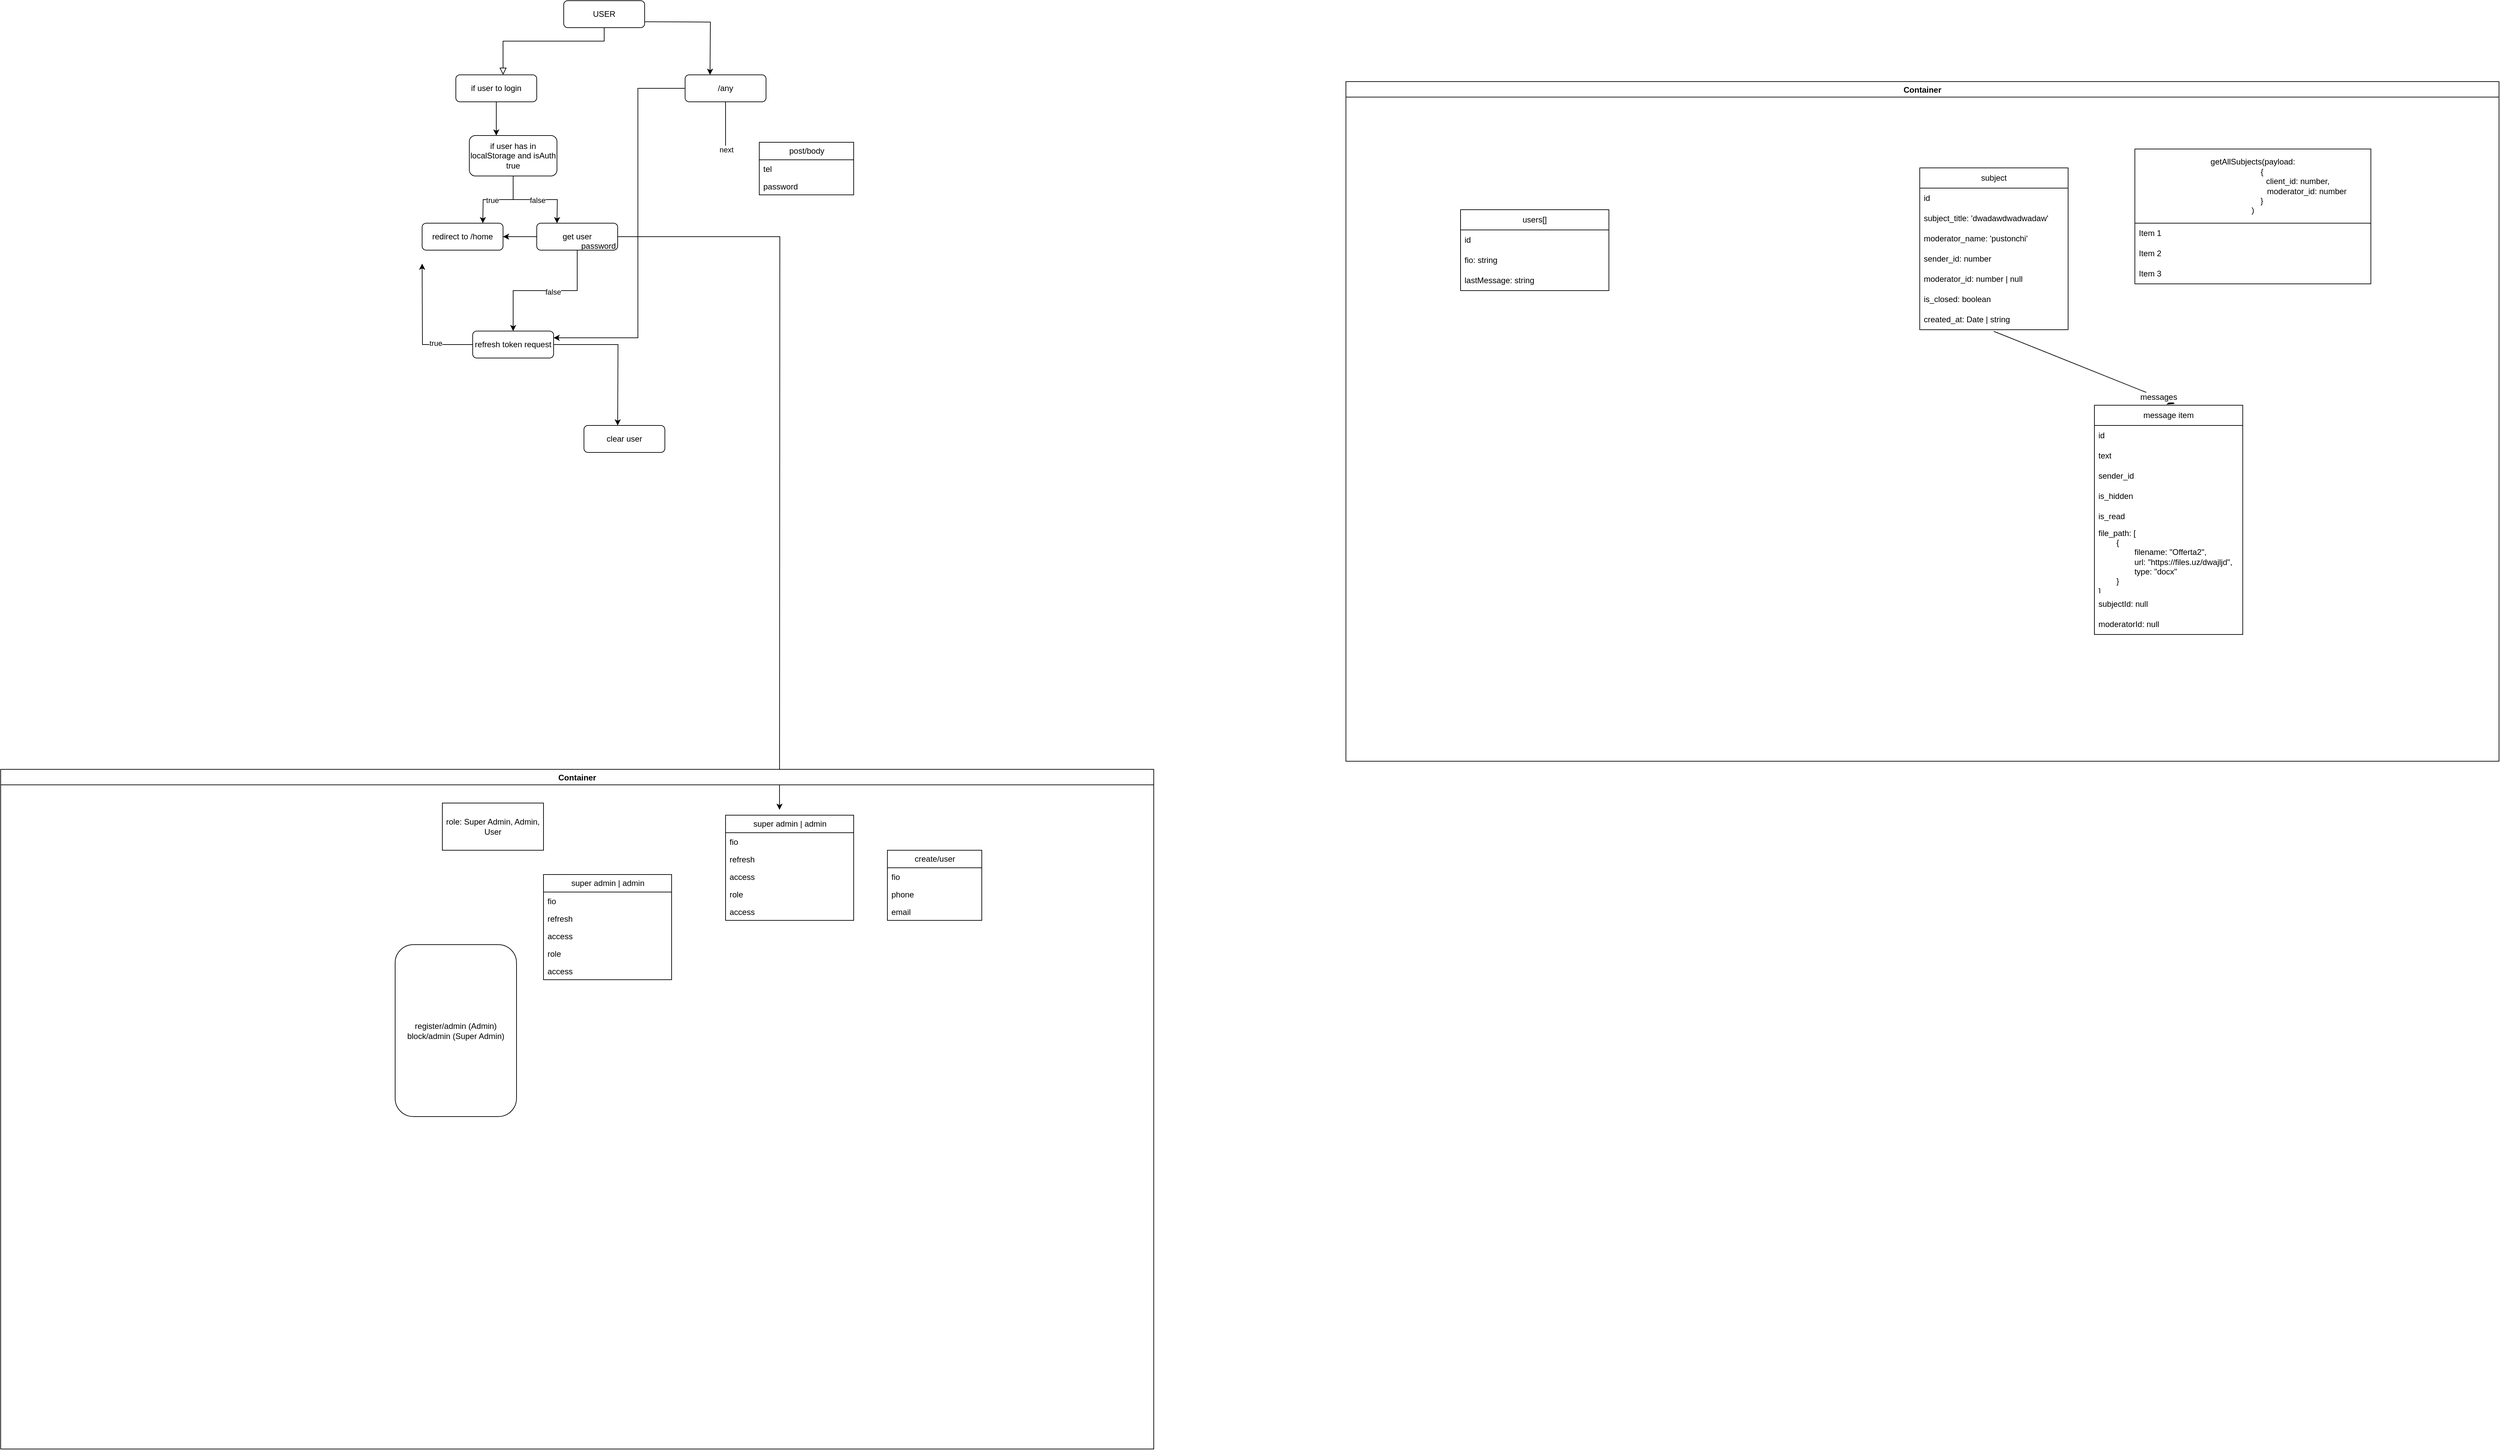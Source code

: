 <mxfile version="24.8.3">
  <diagram id="C5RBs43oDa-KdzZeNtuy" name="Page-1">
    <mxGraphModel dx="1696" dy="482" grid="1" gridSize="10" guides="1" tooltips="1" connect="1" arrows="1" fold="1" page="1" pageScale="1" pageWidth="827" pageHeight="1169" math="0" shadow="0">
      <root>
        <mxCell id="WIyWlLk6GJQsqaUBKTNV-0" />
        <mxCell id="WIyWlLk6GJQsqaUBKTNV-1" parent="WIyWlLk6GJQsqaUBKTNV-0" />
        <mxCell id="WIyWlLk6GJQsqaUBKTNV-2" value="" style="rounded=0;html=1;jettySize=auto;orthogonalLoop=1;fontSize=11;endArrow=block;endFill=0;endSize=8;strokeWidth=1;shadow=0;labelBackgroundColor=none;edgeStyle=orthogonalEdgeStyle;" parent="WIyWlLk6GJQsqaUBKTNV-1" source="WIyWlLk6GJQsqaUBKTNV-3" edge="1">
          <mxGeometry relative="1" as="geometry">
            <mxPoint x="220.034" y="170.028" as="targetPoint" />
            <Array as="points">
              <mxPoint x="370" y="120" />
              <mxPoint x="220" y="120" />
            </Array>
          </mxGeometry>
        </mxCell>
        <mxCell id="WIyWlLk6GJQsqaUBKTNV-3" value="USER" style="rounded=1;whiteSpace=wrap;html=1;fontSize=12;glass=0;strokeWidth=1;shadow=0;" parent="WIyWlLk6GJQsqaUBKTNV-1" vertex="1">
          <mxGeometry x="310" y="60" width="120" height="40" as="geometry" />
        </mxCell>
        <mxCell id="ClYKkSY9pDf3rZuGsKY9-26" style="edgeStyle=orthogonalEdgeStyle;rounded=0;orthogonalLoop=1;jettySize=auto;html=1;" parent="WIyWlLk6GJQsqaUBKTNV-1" source="WIyWlLk6GJQsqaUBKTNV-7" edge="1">
          <mxGeometry relative="1" as="geometry">
            <mxPoint x="550.0" y="290" as="targetPoint" />
          </mxGeometry>
        </mxCell>
        <mxCell id="ClYKkSY9pDf3rZuGsKY9-27" value="next&lt;div&gt;&lt;br&gt;&lt;/div&gt;" style="edgeLabel;html=1;align=center;verticalAlign=middle;resizable=0;points=[];" parent="ClYKkSY9pDf3rZuGsKY9-26" vertex="1" connectable="0">
          <mxGeometry x="0.952" y="1" relative="1" as="geometry">
            <mxPoint as="offset" />
          </mxGeometry>
        </mxCell>
        <mxCell id="ClYKkSY9pDf3rZuGsKY9-28" style="edgeStyle=orthogonalEdgeStyle;rounded=0;orthogonalLoop=1;jettySize=auto;html=1;entryX=1;entryY=0.25;entryDx=0;entryDy=0;" parent="WIyWlLk6GJQsqaUBKTNV-1" source="WIyWlLk6GJQsqaUBKTNV-7" target="ClYKkSY9pDf3rZuGsKY9-13" edge="1">
          <mxGeometry relative="1" as="geometry">
            <Array as="points">
              <mxPoint x="420" y="190" />
              <mxPoint x="420" y="560" />
            </Array>
          </mxGeometry>
        </mxCell>
        <mxCell id="WIyWlLk6GJQsqaUBKTNV-7" value="/any" style="rounded=1;whiteSpace=wrap;html=1;fontSize=12;glass=0;strokeWidth=1;shadow=0;" parent="WIyWlLk6GJQsqaUBKTNV-1" vertex="1">
          <mxGeometry x="490" y="170" width="120" height="40" as="geometry" />
        </mxCell>
        <mxCell id="ClYKkSY9pDf3rZuGsKY9-0" style="edgeStyle=orthogonalEdgeStyle;rounded=0;orthogonalLoop=1;jettySize=auto;html=1;entryX=0.308;entryY=-0.03;entryDx=0;entryDy=0;entryPerimeter=0;" parent="WIyWlLk6GJQsqaUBKTNV-1" edge="1">
          <mxGeometry relative="1" as="geometry">
            <mxPoint x="430.0" y="91.2" as="sourcePoint" />
            <mxPoint x="526.96" y="170.0" as="targetPoint" />
          </mxGeometry>
        </mxCell>
        <mxCell id="ClYKkSY9pDf3rZuGsKY9-3" style="edgeStyle=orthogonalEdgeStyle;rounded=0;orthogonalLoop=1;jettySize=auto;html=1;" parent="WIyWlLk6GJQsqaUBKTNV-1" source="ClYKkSY9pDf3rZuGsKY9-1" edge="1">
          <mxGeometry relative="1" as="geometry">
            <mxPoint x="210" y="260" as="targetPoint" />
          </mxGeometry>
        </mxCell>
        <mxCell id="ClYKkSY9pDf3rZuGsKY9-1" value="if user to login" style="rounded=1;whiteSpace=wrap;html=1;fontSize=12;glass=0;strokeWidth=1;shadow=0;" parent="WIyWlLk6GJQsqaUBKTNV-1" vertex="1">
          <mxGeometry x="150" y="170" width="120" height="40" as="geometry" />
        </mxCell>
        <mxCell id="ClYKkSY9pDf3rZuGsKY9-4" style="edgeStyle=orthogonalEdgeStyle;rounded=0;orthogonalLoop=1;jettySize=auto;html=1;" parent="WIyWlLk6GJQsqaUBKTNV-1" source="ClYKkSY9pDf3rZuGsKY9-2" edge="1">
          <mxGeometry relative="1" as="geometry">
            <mxPoint x="190" y="390" as="targetPoint" />
          </mxGeometry>
        </mxCell>
        <mxCell id="ClYKkSY9pDf3rZuGsKY9-8" value="true" style="edgeLabel;html=1;align=center;verticalAlign=middle;resizable=0;points=[];" parent="ClYKkSY9pDf3rZuGsKY9-4" vertex="1" connectable="0">
          <mxGeometry x="0.153" y="1" relative="1" as="geometry">
            <mxPoint as="offset" />
          </mxGeometry>
        </mxCell>
        <mxCell id="ClYKkSY9pDf3rZuGsKY9-5" style="edgeStyle=orthogonalEdgeStyle;rounded=0;orthogonalLoop=1;jettySize=auto;html=1;" parent="WIyWlLk6GJQsqaUBKTNV-1" source="ClYKkSY9pDf3rZuGsKY9-2" edge="1">
          <mxGeometry relative="1" as="geometry">
            <mxPoint x="300" y="390" as="targetPoint" />
          </mxGeometry>
        </mxCell>
        <mxCell id="ClYKkSY9pDf3rZuGsKY9-10" value="false" style="edgeLabel;html=1;align=center;verticalAlign=middle;resizable=0;points=[];" parent="ClYKkSY9pDf3rZuGsKY9-5" vertex="1" connectable="0">
          <mxGeometry x="0.045" y="-1" relative="1" as="geometry">
            <mxPoint as="offset" />
          </mxGeometry>
        </mxCell>
        <mxCell id="ClYKkSY9pDf3rZuGsKY9-2" value="if user has in localStorage and isAuth true" style="rounded=1;whiteSpace=wrap;html=1;fontSize=12;glass=0;strokeWidth=1;shadow=0;" parent="WIyWlLk6GJQsqaUBKTNV-1" vertex="1">
          <mxGeometry x="170" y="260" width="130" height="60" as="geometry" />
        </mxCell>
        <mxCell id="ClYKkSY9pDf3rZuGsKY9-6" value="redirect to /home" style="rounded=1;whiteSpace=wrap;html=1;fontSize=12;glass=0;strokeWidth=1;shadow=0;" parent="WIyWlLk6GJQsqaUBKTNV-1" vertex="1">
          <mxGeometry x="100" y="390" width="120" height="40" as="geometry" />
        </mxCell>
        <mxCell id="ClYKkSY9pDf3rZuGsKY9-16" style="edgeStyle=orthogonalEdgeStyle;rounded=0;orthogonalLoop=1;jettySize=auto;html=1;entryX=0.5;entryY=0;entryDx=0;entryDy=0;" parent="WIyWlLk6GJQsqaUBKTNV-1" source="ClYKkSY9pDf3rZuGsKY9-7" target="ClYKkSY9pDf3rZuGsKY9-13" edge="1">
          <mxGeometry relative="1" as="geometry" />
        </mxCell>
        <mxCell id="ClYKkSY9pDf3rZuGsKY9-19" value="false" style="edgeLabel;html=1;align=center;verticalAlign=middle;resizable=0;points=[];" parent="ClYKkSY9pDf3rZuGsKY9-16" vertex="1" connectable="0">
          <mxGeometry x="-0.104" y="2" relative="1" as="geometry">
            <mxPoint as="offset" />
          </mxGeometry>
        </mxCell>
        <mxCell id="ClYKkSY9pDf3rZuGsKY9-18" style="edgeStyle=orthogonalEdgeStyle;rounded=0;orthogonalLoop=1;jettySize=auto;html=1;entryX=1;entryY=0.5;entryDx=0;entryDy=0;" parent="WIyWlLk6GJQsqaUBKTNV-1" source="ClYKkSY9pDf3rZuGsKY9-7" target="ClYKkSY9pDf3rZuGsKY9-6" edge="1">
          <mxGeometry relative="1" as="geometry" />
        </mxCell>
        <mxCell id="7piQh5e0bepm_Wv78LUj-3" style="edgeStyle=orthogonalEdgeStyle;rounded=0;orthogonalLoop=1;jettySize=auto;html=1;" parent="WIyWlLk6GJQsqaUBKTNV-1" source="ClYKkSY9pDf3rZuGsKY9-7" edge="1">
          <mxGeometry relative="1" as="geometry">
            <mxPoint x="630" y="1260" as="targetPoint" />
          </mxGeometry>
        </mxCell>
        <mxCell id="ClYKkSY9pDf3rZuGsKY9-7" value="get user" style="rounded=1;whiteSpace=wrap;html=1;fontSize=12;glass=0;strokeWidth=1;shadow=0;" parent="WIyWlLk6GJQsqaUBKTNV-1" vertex="1">
          <mxGeometry x="270" y="390" width="120" height="40" as="geometry" />
        </mxCell>
        <mxCell id="ClYKkSY9pDf3rZuGsKY9-20" style="edgeStyle=orthogonalEdgeStyle;rounded=0;orthogonalLoop=1;jettySize=auto;html=1;" parent="WIyWlLk6GJQsqaUBKTNV-1" source="ClYKkSY9pDf3rZuGsKY9-13" edge="1">
          <mxGeometry relative="1" as="geometry">
            <mxPoint x="100" y="450" as="targetPoint" />
          </mxGeometry>
        </mxCell>
        <mxCell id="ClYKkSY9pDf3rZuGsKY9-21" value="true" style="edgeLabel;html=1;align=center;verticalAlign=middle;resizable=0;points=[];" parent="ClYKkSY9pDf3rZuGsKY9-20" vertex="1" connectable="0">
          <mxGeometry x="-0.434" y="-2" relative="1" as="geometry">
            <mxPoint as="offset" />
          </mxGeometry>
        </mxCell>
        <mxCell id="ClYKkSY9pDf3rZuGsKY9-22" style="edgeStyle=orthogonalEdgeStyle;rounded=0;orthogonalLoop=1;jettySize=auto;html=1;" parent="WIyWlLk6GJQsqaUBKTNV-1" source="ClYKkSY9pDf3rZuGsKY9-13" edge="1">
          <mxGeometry relative="1" as="geometry">
            <mxPoint x="390" y="690" as="targetPoint" />
          </mxGeometry>
        </mxCell>
        <mxCell id="ClYKkSY9pDf3rZuGsKY9-13" value="refresh token request" style="rounded=1;whiteSpace=wrap;html=1;fontSize=12;glass=0;strokeWidth=1;shadow=0;" parent="WIyWlLk6GJQsqaUBKTNV-1" vertex="1">
          <mxGeometry x="175" y="550" width="120" height="40" as="geometry" />
        </mxCell>
        <mxCell id="ClYKkSY9pDf3rZuGsKY9-23" style="edgeStyle=orthogonalEdgeStyle;rounded=0;orthogonalLoop=1;jettySize=auto;html=1;exitX=0.5;exitY=1;exitDx=0;exitDy=0;" parent="WIyWlLk6GJQsqaUBKTNV-1" source="WIyWlLk6GJQsqaUBKTNV-7" target="WIyWlLk6GJQsqaUBKTNV-7" edge="1">
          <mxGeometry relative="1" as="geometry" />
        </mxCell>
        <mxCell id="ClYKkSY9pDf3rZuGsKY9-24" style="edgeStyle=orthogonalEdgeStyle;rounded=0;orthogonalLoop=1;jettySize=auto;html=1;exitX=0.5;exitY=1;exitDx=0;exitDy=0;" parent="WIyWlLk6GJQsqaUBKTNV-1" edge="1">
          <mxGeometry relative="1" as="geometry">
            <mxPoint x="560" y="220" as="sourcePoint" />
            <mxPoint x="560" y="220" as="targetPoint" />
          </mxGeometry>
        </mxCell>
        <mxCell id="ClYKkSY9pDf3rZuGsKY9-25" value="clear user" style="rounded=1;whiteSpace=wrap;html=1;fontSize=12;glass=0;strokeWidth=1;shadow=0;" parent="WIyWlLk6GJQsqaUBKTNV-1" vertex="1">
          <mxGeometry x="340" y="690" width="120" height="40" as="geometry" />
        </mxCell>
        <mxCell id="7piQh5e0bepm_Wv78LUj-9" value="post/body" style="swimlane;fontStyle=0;childLayout=stackLayout;horizontal=1;startSize=26;fillColor=none;horizontalStack=0;resizeParent=1;resizeParentMax=0;resizeLast=0;collapsible=1;marginBottom=0;html=1;" parent="WIyWlLk6GJQsqaUBKTNV-1" vertex="1">
          <mxGeometry x="600" y="270" width="140" height="78" as="geometry" />
        </mxCell>
        <mxCell id="7piQh5e0bepm_Wv78LUj-10" value="tel" style="text;strokeColor=none;fillColor=none;align=left;verticalAlign=top;spacingLeft=4;spacingRight=4;overflow=hidden;rotatable=0;points=[[0,0.5],[1,0.5]];portConstraint=eastwest;whiteSpace=wrap;html=1;" parent="7piQh5e0bepm_Wv78LUj-9" vertex="1">
          <mxGeometry y="26" width="140" height="26" as="geometry" />
        </mxCell>
        <mxCell id="7piQh5e0bepm_Wv78LUj-11" value="password" style="text;strokeColor=none;fillColor=none;align=left;verticalAlign=top;spacingLeft=4;spacingRight=4;overflow=hidden;rotatable=0;points=[[0,0.5],[1,0.5]];portConstraint=eastwest;whiteSpace=wrap;html=1;" parent="7piQh5e0bepm_Wv78LUj-9" vertex="1">
          <mxGeometry y="52" width="140" height="26" as="geometry" />
        </mxCell>
        <mxCell id="7piQh5e0bepm_Wv78LUj-24" value="Container" style="swimlane;" parent="WIyWlLk6GJQsqaUBKTNV-1" vertex="1">
          <mxGeometry x="1470" y="180" width="1710" height="1008" as="geometry" />
        </mxCell>
        <mxCell id="s_sK6IW2k5w0CDGuyzv--9" value="subject" style="swimlane;fontStyle=0;childLayout=stackLayout;horizontal=1;startSize=30;horizontalStack=0;resizeParent=1;resizeParentMax=0;resizeLast=0;collapsible=1;marginBottom=0;whiteSpace=wrap;html=1;" vertex="1" parent="7piQh5e0bepm_Wv78LUj-24">
          <mxGeometry x="851" y="128" width="220" height="240" as="geometry" />
        </mxCell>
        <mxCell id="s_sK6IW2k5w0CDGuyzv--10" value="id" style="text;strokeColor=none;fillColor=none;align=left;verticalAlign=middle;spacingLeft=4;spacingRight=4;overflow=hidden;points=[[0,0.5],[1,0.5]];portConstraint=eastwest;rotatable=0;whiteSpace=wrap;html=1;" vertex="1" parent="s_sK6IW2k5w0CDGuyzv--9">
          <mxGeometry y="30" width="220" height="30" as="geometry" />
        </mxCell>
        <mxCell id="s_sK6IW2k5w0CDGuyzv--11" value="subject_title: &#39;dwadawdwadwadaw&#39;" style="text;strokeColor=none;fillColor=none;align=left;verticalAlign=middle;spacingLeft=4;spacingRight=4;overflow=hidden;points=[[0,0.5],[1,0.5]];portConstraint=eastwest;rotatable=0;whiteSpace=wrap;html=1;" vertex="1" parent="s_sK6IW2k5w0CDGuyzv--9">
          <mxGeometry y="60" width="220" height="30" as="geometry" />
        </mxCell>
        <mxCell id="s_sK6IW2k5w0CDGuyzv--68" value="moderator_name: &#39;pustonchi&#39;" style="text;strokeColor=none;fillColor=none;align=left;verticalAlign=middle;spacingLeft=4;spacingRight=4;overflow=hidden;points=[[0,0.5],[1,0.5]];portConstraint=eastwest;rotatable=0;whiteSpace=wrap;html=1;" vertex="1" parent="s_sK6IW2k5w0CDGuyzv--9">
          <mxGeometry y="90" width="220" height="30" as="geometry" />
        </mxCell>
        <mxCell id="s_sK6IW2k5w0CDGuyzv--12" value="sender_id: number" style="text;strokeColor=none;fillColor=none;align=left;verticalAlign=middle;spacingLeft=4;spacingRight=4;overflow=hidden;points=[[0,0.5],[1,0.5]];portConstraint=eastwest;rotatable=0;whiteSpace=wrap;html=1;" vertex="1" parent="s_sK6IW2k5w0CDGuyzv--9">
          <mxGeometry y="120" width="220" height="30" as="geometry" />
        </mxCell>
        <mxCell id="s_sK6IW2k5w0CDGuyzv--14" value="moderator_id: number | null" style="text;strokeColor=none;fillColor=none;align=left;verticalAlign=middle;spacingLeft=4;spacingRight=4;overflow=hidden;points=[[0,0.5],[1,0.5]];portConstraint=eastwest;rotatable=0;whiteSpace=wrap;html=1;" vertex="1" parent="s_sK6IW2k5w0CDGuyzv--9">
          <mxGeometry y="150" width="220" height="30" as="geometry" />
        </mxCell>
        <mxCell id="s_sK6IW2k5w0CDGuyzv--16" value="is_closed: boolean" style="text;strokeColor=none;fillColor=none;align=left;verticalAlign=middle;spacingLeft=4;spacingRight=4;overflow=hidden;points=[[0,0.5],[1,0.5]];portConstraint=eastwest;rotatable=0;whiteSpace=wrap;html=1;" vertex="1" parent="s_sK6IW2k5w0CDGuyzv--9">
          <mxGeometry y="180" width="220" height="30" as="geometry" />
        </mxCell>
        <mxCell id="s_sK6IW2k5w0CDGuyzv--17" value="created_at: Date | string" style="text;strokeColor=none;fillColor=none;align=left;verticalAlign=middle;spacingLeft=4;spacingRight=4;overflow=hidden;points=[[0,0.5],[1,0.5]];portConstraint=eastwest;rotatable=0;whiteSpace=wrap;html=1;" vertex="1" parent="s_sK6IW2k5w0CDGuyzv--9">
          <mxGeometry y="210" width="220" height="30" as="geometry" />
        </mxCell>
        <mxCell id="s_sK6IW2k5w0CDGuyzv--19" value="users[]" style="swimlane;fontStyle=0;childLayout=stackLayout;horizontal=1;startSize=30;horizontalStack=0;resizeParent=1;resizeParentMax=0;resizeLast=0;collapsible=1;marginBottom=0;whiteSpace=wrap;html=1;" vertex="1" parent="7piQh5e0bepm_Wv78LUj-24">
          <mxGeometry x="170" y="190" width="220" height="120" as="geometry" />
        </mxCell>
        <mxCell id="s_sK6IW2k5w0CDGuyzv--20" value="id" style="text;strokeColor=none;fillColor=none;align=left;verticalAlign=middle;spacingLeft=4;spacingRight=4;overflow=hidden;points=[[0,0.5],[1,0.5]];portConstraint=eastwest;rotatable=0;whiteSpace=wrap;html=1;" vertex="1" parent="s_sK6IW2k5w0CDGuyzv--19">
          <mxGeometry y="30" width="220" height="30" as="geometry" />
        </mxCell>
        <mxCell id="s_sK6IW2k5w0CDGuyzv--21" value="fio: string" style="text;strokeColor=none;fillColor=none;align=left;verticalAlign=middle;spacingLeft=4;spacingRight=4;overflow=hidden;points=[[0,0.5],[1,0.5]];portConstraint=eastwest;rotatable=0;whiteSpace=wrap;html=1;" vertex="1" parent="s_sK6IW2k5w0CDGuyzv--19">
          <mxGeometry y="60" width="220" height="30" as="geometry" />
        </mxCell>
        <mxCell id="s_sK6IW2k5w0CDGuyzv--22" value="lastMessage: string" style="text;strokeColor=none;fillColor=none;align=left;verticalAlign=middle;spacingLeft=4;spacingRight=4;overflow=hidden;points=[[0,0.5],[1,0.5]];portConstraint=eastwest;rotatable=0;whiteSpace=wrap;html=1;" vertex="1" parent="s_sK6IW2k5w0CDGuyzv--19">
          <mxGeometry y="90" width="220" height="30" as="geometry" />
        </mxCell>
        <mxCell id="s_sK6IW2k5w0CDGuyzv--1" value="message item" style="swimlane;fontStyle=0;childLayout=stackLayout;horizontal=1;startSize=30;horizontalStack=0;resizeParent=1;resizeParentMax=0;resizeLast=0;collapsible=1;marginBottom=0;whiteSpace=wrap;html=1;" vertex="1" parent="7piQh5e0bepm_Wv78LUj-24">
          <mxGeometry x="1110" y="480" width="220" height="340" as="geometry" />
        </mxCell>
        <mxCell id="s_sK6IW2k5w0CDGuyzv--2" value="id" style="text;strokeColor=none;fillColor=none;align=left;verticalAlign=middle;spacingLeft=4;spacingRight=4;overflow=hidden;points=[[0,0.5],[1,0.5]];portConstraint=eastwest;rotatable=0;whiteSpace=wrap;html=1;" vertex="1" parent="s_sK6IW2k5w0CDGuyzv--1">
          <mxGeometry y="30" width="220" height="30" as="geometry" />
        </mxCell>
        <mxCell id="s_sK6IW2k5w0CDGuyzv--3" value="text" style="text;strokeColor=none;fillColor=none;align=left;verticalAlign=middle;spacingLeft=4;spacingRight=4;overflow=hidden;points=[[0,0.5],[1,0.5]];portConstraint=eastwest;rotatable=0;whiteSpace=wrap;html=1;" vertex="1" parent="s_sK6IW2k5w0CDGuyzv--1">
          <mxGeometry y="60" width="220" height="30" as="geometry" />
        </mxCell>
        <mxCell id="s_sK6IW2k5w0CDGuyzv--5" value="sender_id" style="text;strokeColor=none;fillColor=none;align=left;verticalAlign=middle;spacingLeft=4;spacingRight=4;overflow=hidden;points=[[0,0.5],[1,0.5]];portConstraint=eastwest;rotatable=0;whiteSpace=wrap;html=1;" vertex="1" parent="s_sK6IW2k5w0CDGuyzv--1">
          <mxGeometry y="90" width="220" height="30" as="geometry" />
        </mxCell>
        <mxCell id="s_sK6IW2k5w0CDGuyzv--6" value="is_hidden" style="text;strokeColor=none;fillColor=none;align=left;verticalAlign=middle;spacingLeft=4;spacingRight=4;overflow=hidden;points=[[0,0.5],[1,0.5]];portConstraint=eastwest;rotatable=0;whiteSpace=wrap;html=1;" vertex="1" parent="s_sK6IW2k5w0CDGuyzv--1">
          <mxGeometry y="120" width="220" height="30" as="geometry" />
        </mxCell>
        <mxCell id="s_sK6IW2k5w0CDGuyzv--7" value="is_read" style="text;strokeColor=none;fillColor=none;align=left;verticalAlign=middle;spacingLeft=4;spacingRight=4;overflow=hidden;points=[[0,0.5],[1,0.5]];portConstraint=eastwest;rotatable=0;whiteSpace=wrap;html=1;" vertex="1" parent="s_sK6IW2k5w0CDGuyzv--1">
          <mxGeometry y="150" width="220" height="30" as="geometry" />
        </mxCell>
        <mxCell id="s_sK6IW2k5w0CDGuyzv--8" value="file_path: [&lt;div&gt;&lt;span style=&quot;white-space: pre;&quot;&gt;&#x9;&lt;/span&gt;{&lt;div&gt;&lt;span style=&quot;white-space: pre;&quot;&gt;&#x9;&lt;span style=&quot;white-space: pre;&quot;&gt;&#x9;&lt;/span&gt;f&lt;/span&gt;ilename: &quot;Offerta2&quot;,&lt;br&gt;&lt;/div&gt;&lt;div&gt;&lt;span style=&quot;white-space: pre;&quot;&gt;&#x9;&lt;/span&gt;&lt;span style=&quot;white-space: pre;&quot;&gt;&#x9;&lt;/span&gt;url: &quot;https://files.uz/dwajljd&quot;,&lt;br&gt;&lt;/div&gt;&lt;div&gt;&lt;span style=&quot;white-space: pre;&quot;&gt;&#x9;&lt;/span&gt;&lt;span style=&quot;white-space: pre;&quot;&gt;&#x9;&lt;/span&gt;type: &quot;docx&quot;&lt;br&gt;&lt;/div&gt;&lt;div&gt;&lt;span style=&quot;white-space: pre;&quot;&gt;&#x9;&lt;/span&gt;}&lt;/div&gt;&lt;div&gt;]&lt;/div&gt;&lt;/div&gt;" style="text;strokeColor=none;fillColor=none;align=left;verticalAlign=middle;spacingLeft=4;spacingRight=4;overflow=hidden;points=[[0,0.5],[1,0.5]];portConstraint=eastwest;rotatable=0;whiteSpace=wrap;html=1;" vertex="1" parent="s_sK6IW2k5w0CDGuyzv--1">
          <mxGeometry y="180" width="220" height="100" as="geometry" />
        </mxCell>
        <mxCell id="s_sK6IW2k5w0CDGuyzv--26" value="subjectId: null" style="text;strokeColor=none;fillColor=none;align=left;verticalAlign=middle;spacingLeft=4;spacingRight=4;overflow=hidden;points=[[0,0.5],[1,0.5]];portConstraint=eastwest;rotatable=0;whiteSpace=wrap;html=1;" vertex="1" parent="s_sK6IW2k5w0CDGuyzv--1">
          <mxGeometry y="280" width="220" height="30" as="geometry" />
        </mxCell>
        <mxCell id="s_sK6IW2k5w0CDGuyzv--27" value="moderatorId: null" style="text;strokeColor=none;fillColor=none;align=left;verticalAlign=middle;spacingLeft=4;spacingRight=4;overflow=hidden;points=[[0,0.5],[1,0.5]];portConstraint=eastwest;rotatable=0;whiteSpace=wrap;html=1;" vertex="1" parent="s_sK6IW2k5w0CDGuyzv--1">
          <mxGeometry y="310" width="220" height="30" as="geometry" />
        </mxCell>
        <mxCell id="s_sK6IW2k5w0CDGuyzv--51" style="edgeStyle=none;curved=1;rounded=0;orthogonalLoop=1;jettySize=auto;html=1;exitX=0.499;exitY=1.079;exitDx=0;exitDy=0;entryX=0.542;entryY=-0.006;entryDx=0;entryDy=0;entryPerimeter=0;fontSize=12;startSize=8;endSize=8;exitPerimeter=0;" edge="1" parent="7piQh5e0bepm_Wv78LUj-24" source="s_sK6IW2k5w0CDGuyzv--17" target="s_sK6IW2k5w0CDGuyzv--1">
          <mxGeometry relative="1" as="geometry" />
        </mxCell>
        <mxCell id="s_sK6IW2k5w0CDGuyzv--52" value="messages" style="edgeLabel;html=1;align=center;verticalAlign=middle;resizable=0;points=[];fontSize=12;" vertex="1" connectable="0" parent="s_sK6IW2k5w0CDGuyzv--51">
          <mxGeometry x="0.816" relative="1" as="geometry">
            <mxPoint as="offset" />
          </mxGeometry>
        </mxCell>
        <mxCell id="s_sK6IW2k5w0CDGuyzv--54" value="getAllSubjects(payload:&lt;div&gt;&lt;span style=&quot;white-space: pre;&quot;&gt;&#x9;&lt;/span&gt;&lt;span style=&quot;white-space: pre;&quot;&gt;&#x9;&lt;/span&gt;{&lt;span style=&quot;white-space: pre;&quot;&gt;&#x9;&lt;/span&gt;&amp;nbsp;&lt;/div&gt;&lt;div&gt;&lt;span style=&quot;white-space: pre;&quot;&gt;&#x9;&lt;/span&gt;&lt;span style=&quot;white-space: pre;&quot;&gt;&#x9;&lt;/span&gt;&lt;span style=&quot;white-space: pre;&quot;&gt;&#x9;&lt;/span&gt;&lt;span style=&quot;white-space: pre;&quot;&gt;&#x9;&lt;span style=&quot;white-space: pre;&quot;&gt;&#x9;&lt;/span&gt;&lt;/span&gt;client_id: number,&lt;/div&gt;&lt;div&gt;&lt;span style=&quot;white-space: pre;&quot;&gt;&#x9;&lt;/span&gt;&lt;span style=&quot;white-space: pre;&quot;&gt;&#x9;&lt;/span&gt;&lt;span style=&quot;white-space: pre;&quot;&gt;&#x9;&lt;/span&gt;&lt;span style=&quot;white-space: pre;&quot;&gt;&#x9;&lt;/span&gt;&lt;span style=&quot;white-space: pre;&quot;&gt;&#x9;&lt;/span&gt;&lt;span style=&quot;white-space: pre;&quot;&gt;&#x9;&lt;/span&gt;moderator_id: number&lt;/div&gt;&lt;div&gt;&lt;span style=&quot;white-space: pre;&quot;&gt;&#x9;&lt;/span&gt;}&lt;/div&gt;&lt;div&gt;&lt;span style=&quot;background-color: initial;&quot;&gt;)&lt;/span&gt;&lt;/div&gt;" style="swimlane;fontStyle=0;childLayout=stackLayout;horizontal=1;startSize=110;horizontalStack=0;resizeParent=1;resizeParentMax=0;resizeLast=0;collapsible=1;marginBottom=0;whiteSpace=wrap;html=1;" vertex="1" parent="7piQh5e0bepm_Wv78LUj-24">
          <mxGeometry x="1170" y="100" width="350" height="200" as="geometry" />
        </mxCell>
        <mxCell id="s_sK6IW2k5w0CDGuyzv--55" value="Item 1" style="text;strokeColor=none;fillColor=none;align=left;verticalAlign=middle;spacingLeft=4;spacingRight=4;overflow=hidden;points=[[0,0.5],[1,0.5]];portConstraint=eastwest;rotatable=0;whiteSpace=wrap;html=1;" vertex="1" parent="s_sK6IW2k5w0CDGuyzv--54">
          <mxGeometry y="110" width="350" height="30" as="geometry" />
        </mxCell>
        <mxCell id="s_sK6IW2k5w0CDGuyzv--56" value="Item 2" style="text;strokeColor=none;fillColor=none;align=left;verticalAlign=middle;spacingLeft=4;spacingRight=4;overflow=hidden;points=[[0,0.5],[1,0.5]];portConstraint=eastwest;rotatable=0;whiteSpace=wrap;html=1;" vertex="1" parent="s_sK6IW2k5w0CDGuyzv--54">
          <mxGeometry y="140" width="350" height="30" as="geometry" />
        </mxCell>
        <mxCell id="s_sK6IW2k5w0CDGuyzv--57" value="Item 3" style="text;strokeColor=none;fillColor=none;align=left;verticalAlign=middle;spacingLeft=4;spacingRight=4;overflow=hidden;points=[[0,0.5],[1,0.5]];portConstraint=eastwest;rotatable=0;whiteSpace=wrap;html=1;" vertex="1" parent="s_sK6IW2k5w0CDGuyzv--54">
          <mxGeometry y="170" width="350" height="30" as="geometry" />
        </mxCell>
        <mxCell id="7piQh5e0bepm_Wv78LUj-25" value="Container" style="swimlane;" parent="WIyWlLk6GJQsqaUBKTNV-1" vertex="1">
          <mxGeometry x="-525" y="1200" width="1710" height="1008" as="geometry" />
        </mxCell>
        <mxCell id="7piQh5e0bepm_Wv78LUj-19" value="create/user" style="swimlane;fontStyle=0;childLayout=stackLayout;horizontal=1;startSize=26;fillColor=none;horizontalStack=0;resizeParent=1;resizeParentMax=0;resizeLast=0;collapsible=1;marginBottom=0;html=1;" parent="7piQh5e0bepm_Wv78LUj-25" vertex="1">
          <mxGeometry x="1315" y="120" width="140" height="104" as="geometry" />
        </mxCell>
        <mxCell id="7piQh5e0bepm_Wv78LUj-20" value="fio" style="text;strokeColor=none;fillColor=none;align=left;verticalAlign=top;spacingLeft=4;spacingRight=4;overflow=hidden;rotatable=0;points=[[0,0.5],[1,0.5]];portConstraint=eastwest;whiteSpace=wrap;html=1;" parent="7piQh5e0bepm_Wv78LUj-19" vertex="1">
          <mxGeometry y="26" width="140" height="26" as="geometry" />
        </mxCell>
        <mxCell id="7piQh5e0bepm_Wv78LUj-21" value="phone" style="text;strokeColor=none;fillColor=none;align=left;verticalAlign=top;spacingLeft=4;spacingRight=4;overflow=hidden;rotatable=0;points=[[0,0.5],[1,0.5]];portConstraint=eastwest;whiteSpace=wrap;html=1;" parent="7piQh5e0bepm_Wv78LUj-19" vertex="1">
          <mxGeometry y="52" width="140" height="26" as="geometry" />
        </mxCell>
        <mxCell id="7piQh5e0bepm_Wv78LUj-22" value="email" style="text;strokeColor=none;fillColor=none;align=left;verticalAlign=top;spacingLeft=4;spacingRight=4;overflow=hidden;rotatable=0;points=[[0,0.5],[1,0.5]];portConstraint=eastwest;whiteSpace=wrap;html=1;" parent="7piQh5e0bepm_Wv78LUj-19" vertex="1">
          <mxGeometry y="78" width="140" height="26" as="geometry" />
        </mxCell>
        <mxCell id="7piQh5e0bepm_Wv78LUj-5" value="super admin | admin" style="swimlane;fontStyle=0;childLayout=stackLayout;horizontal=1;startSize=26;fillColor=none;horizontalStack=0;resizeParent=1;resizeParentMax=0;resizeLast=0;collapsible=1;marginBottom=0;html=1;" parent="7piQh5e0bepm_Wv78LUj-25" vertex="1">
          <mxGeometry x="1075" y="68" width="190" height="156" as="geometry" />
        </mxCell>
        <mxCell id="7piQh5e0bepm_Wv78LUj-6" value="fio" style="text;strokeColor=none;fillColor=none;align=left;verticalAlign=top;spacingLeft=4;spacingRight=4;overflow=hidden;rotatable=0;points=[[0,0.5],[1,0.5]];portConstraint=eastwest;whiteSpace=wrap;html=1;" parent="7piQh5e0bepm_Wv78LUj-5" vertex="1">
          <mxGeometry y="26" width="190" height="26" as="geometry" />
        </mxCell>
        <mxCell id="7piQh5e0bepm_Wv78LUj-7" value="refresh" style="text;strokeColor=none;fillColor=none;align=left;verticalAlign=top;spacingLeft=4;spacingRight=4;overflow=hidden;rotatable=0;points=[[0,0.5],[1,0.5]];portConstraint=eastwest;whiteSpace=wrap;html=1;" parent="7piQh5e0bepm_Wv78LUj-5" vertex="1">
          <mxGeometry y="52" width="190" height="26" as="geometry" />
        </mxCell>
        <mxCell id="7piQh5e0bepm_Wv78LUj-8" value="access" style="text;strokeColor=none;fillColor=none;align=left;verticalAlign=top;spacingLeft=4;spacingRight=4;overflow=hidden;rotatable=0;points=[[0,0.5],[1,0.5]];portConstraint=eastwest;whiteSpace=wrap;html=1;" parent="7piQh5e0bepm_Wv78LUj-5" vertex="1">
          <mxGeometry y="78" width="190" height="26" as="geometry" />
        </mxCell>
        <mxCell id="7piQh5e0bepm_Wv78LUj-15" value="role" style="text;strokeColor=none;fillColor=none;align=left;verticalAlign=top;spacingLeft=4;spacingRight=4;overflow=hidden;rotatable=0;points=[[0,0.5],[1,0.5]];portConstraint=eastwest;whiteSpace=wrap;html=1;" parent="7piQh5e0bepm_Wv78LUj-5" vertex="1">
          <mxGeometry y="104" width="190" height="26" as="geometry" />
        </mxCell>
        <mxCell id="7piQh5e0bepm_Wv78LUj-16" value="access" style="text;strokeColor=none;fillColor=none;align=left;verticalAlign=top;spacingLeft=4;spacingRight=4;overflow=hidden;rotatable=0;points=[[0,0.5],[1,0.5]];portConstraint=eastwest;whiteSpace=wrap;html=1;" parent="7piQh5e0bepm_Wv78LUj-5" vertex="1">
          <mxGeometry y="130" width="190" height="26" as="geometry" />
        </mxCell>
        <mxCell id="7piQh5e0bepm_Wv78LUj-1" value="&lt;div&gt;register/admin (Admin)&lt;/div&gt;&lt;div&gt;block/admin (Super Admin)&lt;/div&gt;" style="rounded=1;whiteSpace=wrap;html=1;" parent="7piQh5e0bepm_Wv78LUj-25" vertex="1">
          <mxGeometry x="585" y="260" width="180" height="255" as="geometry" />
        </mxCell>
        <mxCell id="7piQh5e0bepm_Wv78LUj-0" value="role: Super Admin, Admin, User" style="rounded=0;whiteSpace=wrap;html=1;" parent="7piQh5e0bepm_Wv78LUj-25" vertex="1">
          <mxGeometry x="655" y="50" width="150" height="70" as="geometry" />
        </mxCell>
        <mxCell id="7piQh5e0bepm_Wv78LUj-26" value="super admin | admin" style="swimlane;fontStyle=0;childLayout=stackLayout;horizontal=1;startSize=26;fillColor=none;horizontalStack=0;resizeParent=1;resizeParentMax=0;resizeLast=0;collapsible=1;marginBottom=0;html=1;" parent="WIyWlLk6GJQsqaUBKTNV-1" vertex="1">
          <mxGeometry x="280" y="1356" width="190" height="156" as="geometry" />
        </mxCell>
        <mxCell id="7piQh5e0bepm_Wv78LUj-27" value="fio" style="text;strokeColor=none;fillColor=none;align=left;verticalAlign=top;spacingLeft=4;spacingRight=4;overflow=hidden;rotatable=0;points=[[0,0.5],[1,0.5]];portConstraint=eastwest;whiteSpace=wrap;html=1;" parent="7piQh5e0bepm_Wv78LUj-26" vertex="1">
          <mxGeometry y="26" width="190" height="26" as="geometry" />
        </mxCell>
        <mxCell id="7piQh5e0bepm_Wv78LUj-28" value="refresh" style="text;strokeColor=none;fillColor=none;align=left;verticalAlign=top;spacingLeft=4;spacingRight=4;overflow=hidden;rotatable=0;points=[[0,0.5],[1,0.5]];portConstraint=eastwest;whiteSpace=wrap;html=1;" parent="7piQh5e0bepm_Wv78LUj-26" vertex="1">
          <mxGeometry y="52" width="190" height="26" as="geometry" />
        </mxCell>
        <mxCell id="7piQh5e0bepm_Wv78LUj-29" value="access" style="text;strokeColor=none;fillColor=none;align=left;verticalAlign=top;spacingLeft=4;spacingRight=4;overflow=hidden;rotatable=0;points=[[0,0.5],[1,0.5]];portConstraint=eastwest;whiteSpace=wrap;html=1;" parent="7piQh5e0bepm_Wv78LUj-26" vertex="1">
          <mxGeometry y="78" width="190" height="26" as="geometry" />
        </mxCell>
        <mxCell id="7piQh5e0bepm_Wv78LUj-30" value="role" style="text;strokeColor=none;fillColor=none;align=left;verticalAlign=top;spacingLeft=4;spacingRight=4;overflow=hidden;rotatable=0;points=[[0,0.5],[1,0.5]];portConstraint=eastwest;whiteSpace=wrap;html=1;" parent="7piQh5e0bepm_Wv78LUj-26" vertex="1">
          <mxGeometry y="104" width="190" height="26" as="geometry" />
        </mxCell>
        <mxCell id="7piQh5e0bepm_Wv78LUj-31" value="access" style="text;strokeColor=none;fillColor=none;align=left;verticalAlign=top;spacingLeft=4;spacingRight=4;overflow=hidden;rotatable=0;points=[[0,0.5],[1,0.5]];portConstraint=eastwest;whiteSpace=wrap;html=1;" parent="7piQh5e0bepm_Wv78LUj-26" vertex="1">
          <mxGeometry y="130" width="190" height="26" as="geometry" />
        </mxCell>
        <mxCell id="7piQh5e0bepm_Wv78LUj-32" value="password" style="text;strokeColor=none;fillColor=none;align=left;verticalAlign=top;spacingLeft=4;spacingRight=4;overflow=hidden;rotatable=0;points=[[0,0.5],[1,0.5]];portConstraint=eastwest;whiteSpace=wrap;html=1;" parent="WIyWlLk6GJQsqaUBKTNV-1" vertex="1">
          <mxGeometry x="330" y="410" width="140" height="26" as="geometry" />
        </mxCell>
      </root>
    </mxGraphModel>
  </diagram>
</mxfile>
